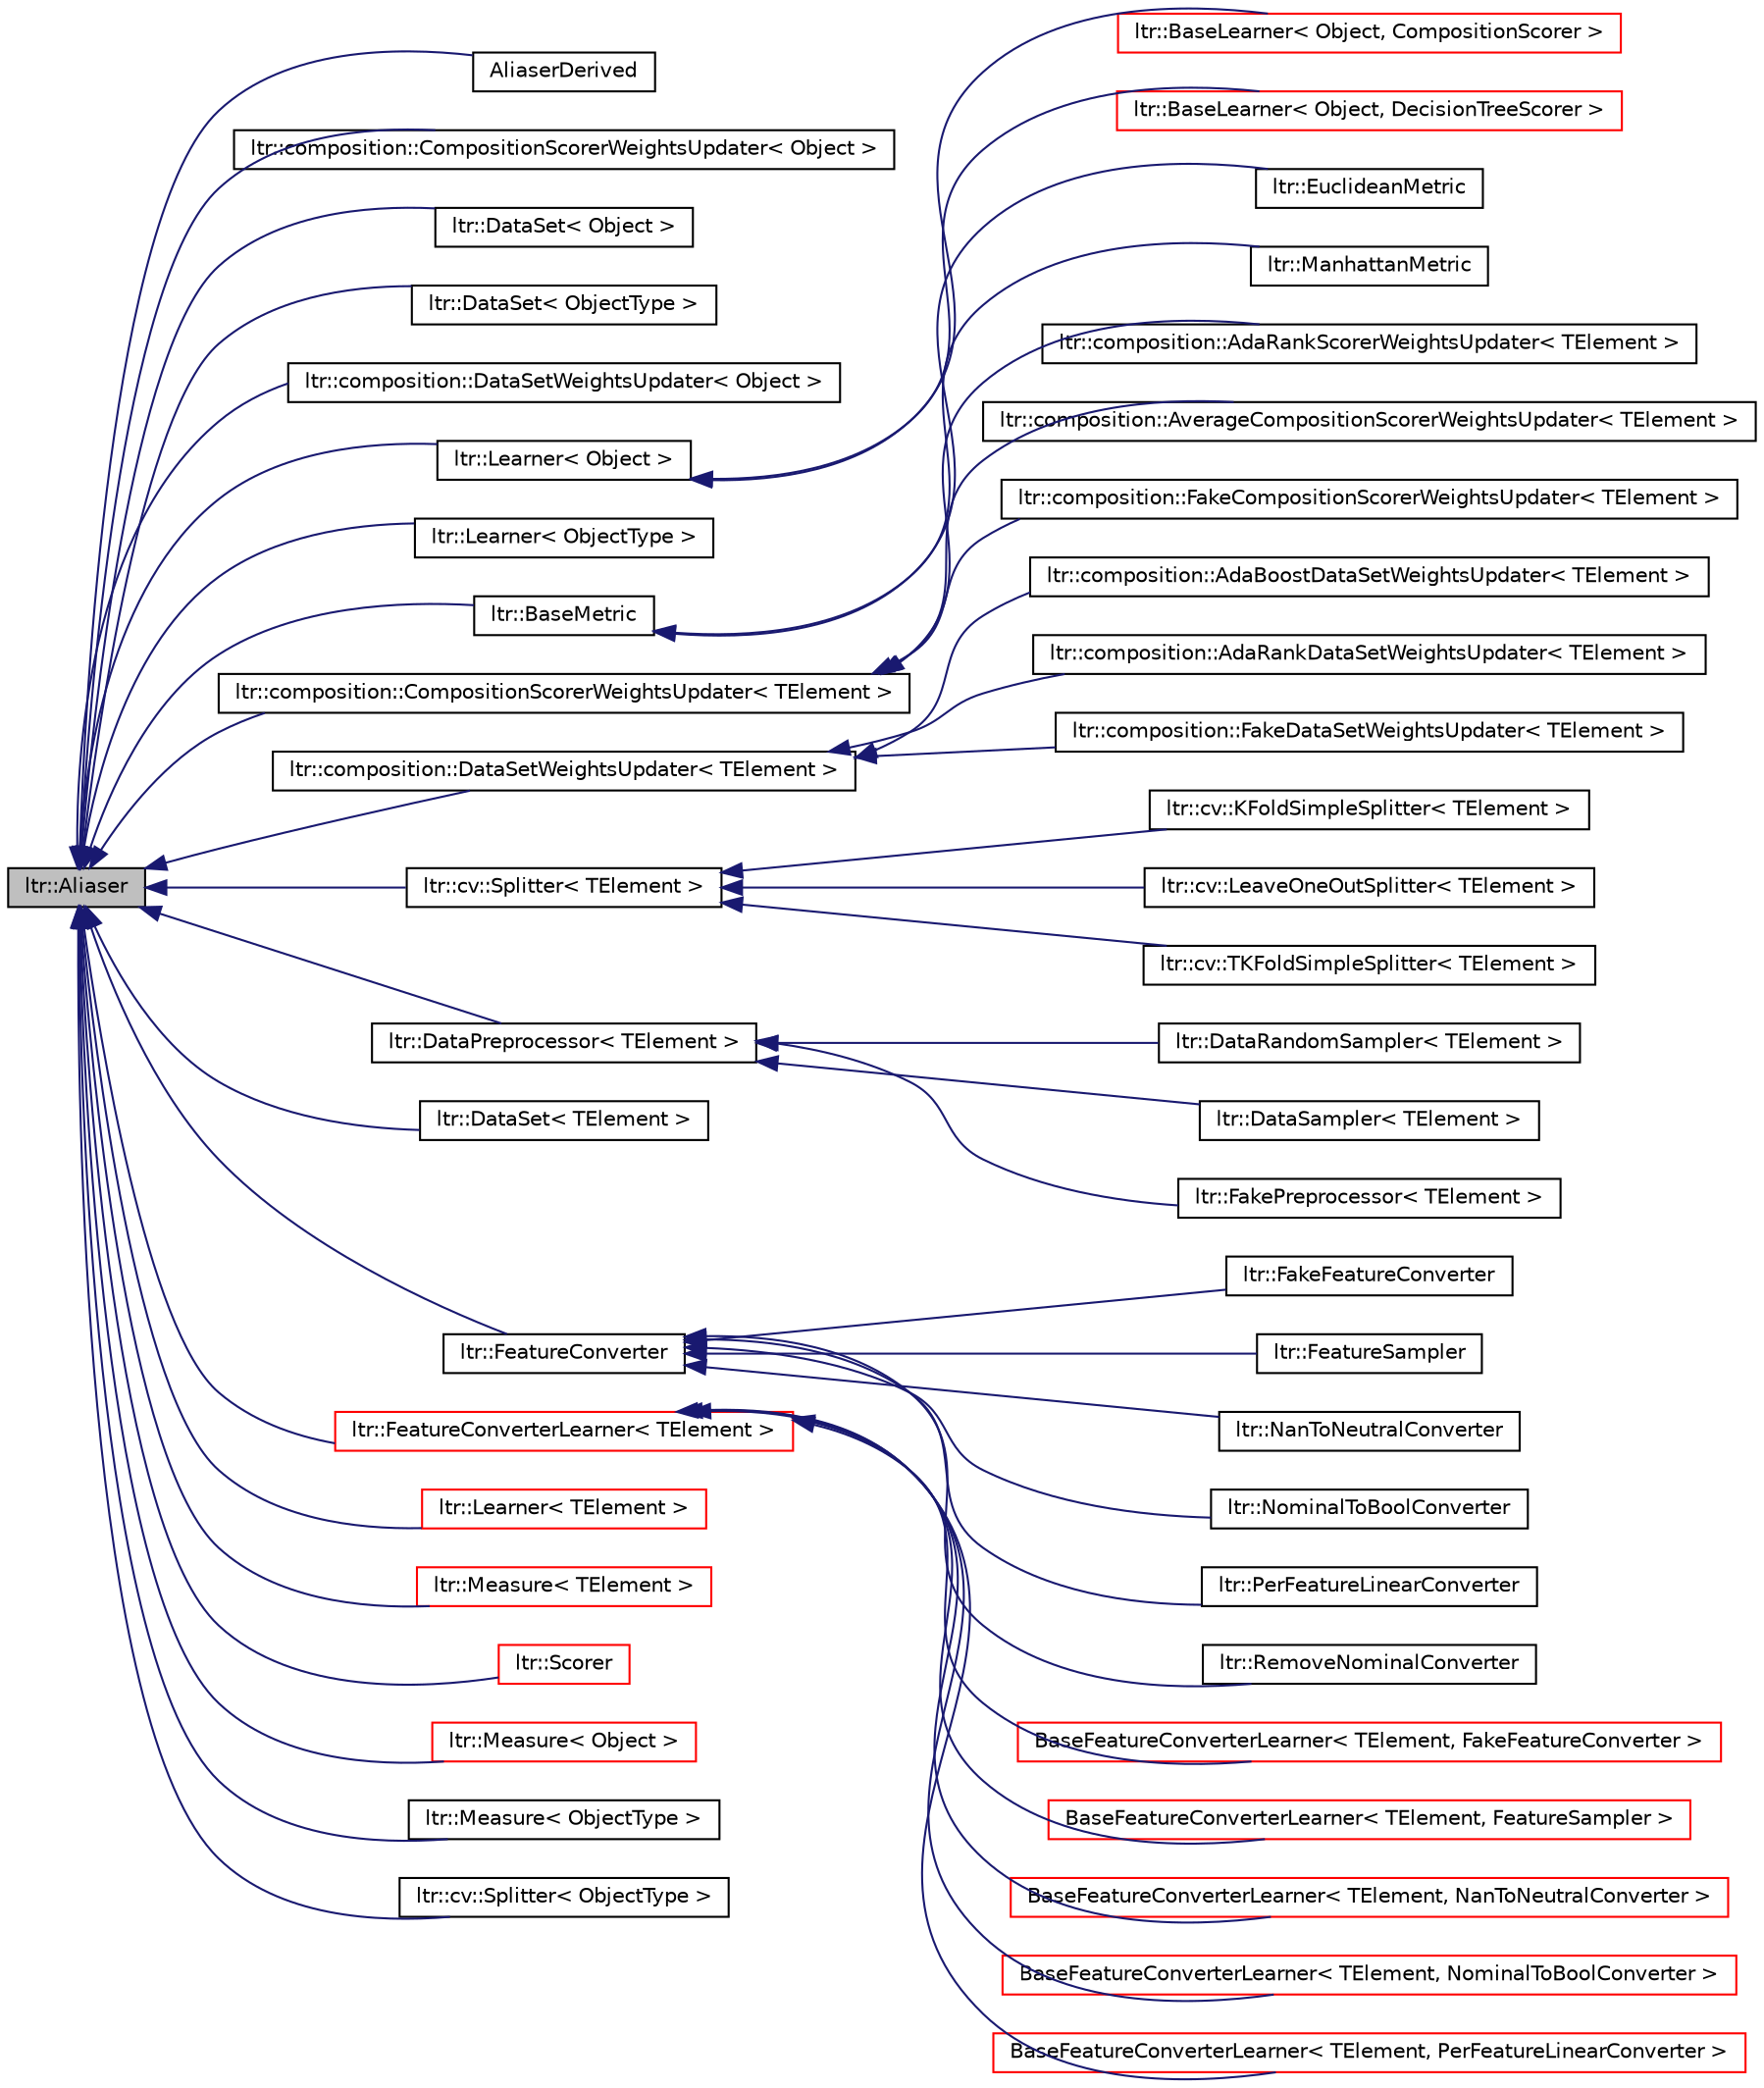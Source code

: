digraph G
{
  edge [fontname="Helvetica",fontsize="10",labelfontname="Helvetica",labelfontsize="10"];
  node [fontname="Helvetica",fontsize="10",shape=record];
  rankdir="LR";
  Node1 [label="ltr::Aliaser",height=0.2,width=0.4,color="black", fillcolor="grey75", style="filled" fontcolor="black"];
  Node1 -> Node2 [dir="back",color="midnightblue",fontsize="10",style="solid",fontname="Helvetica"];
  Node2 [label="AliaserDerived",height=0.2,width=0.4,color="black", fillcolor="white", style="filled",URL="$class_aliaser_derived.html"];
  Node1 -> Node3 [dir="back",color="midnightblue",fontsize="10",style="solid",fontname="Helvetica"];
  Node3 [label="ltr::composition::CompositionScorerWeightsUpdater\< Object \>",height=0.2,width=0.4,color="black", fillcolor="white", style="filled",URL="$classltr_1_1composition_1_1_composition_scorer_weights_updater.html"];
  Node1 -> Node4 [dir="back",color="midnightblue",fontsize="10",style="solid",fontname="Helvetica"];
  Node4 [label="ltr::DataSet\< Object \>",height=0.2,width=0.4,color="black", fillcolor="white", style="filled",URL="$classltr_1_1_data_set.html"];
  Node1 -> Node5 [dir="back",color="midnightblue",fontsize="10",style="solid",fontname="Helvetica"];
  Node5 [label="ltr::DataSet\< ObjectType \>",height=0.2,width=0.4,color="black", fillcolor="white", style="filled",URL="$classltr_1_1_data_set.html"];
  Node1 -> Node6 [dir="back",color="midnightblue",fontsize="10",style="solid",fontname="Helvetica"];
  Node6 [label="ltr::composition::DataSetWeightsUpdater\< Object \>",height=0.2,width=0.4,color="black", fillcolor="white", style="filled",URL="$classltr_1_1composition_1_1_data_set_weights_updater.html"];
  Node1 -> Node7 [dir="back",color="midnightblue",fontsize="10",style="solid",fontname="Helvetica"];
  Node7 [label="ltr::Learner\< Object \>",height=0.2,width=0.4,color="black", fillcolor="white", style="filled",URL="$classltr_1_1_learner.html"];
  Node7 -> Node8 [dir="back",color="midnightblue",fontsize="10",style="solid",fontname="Helvetica"];
  Node8 [label="ltr::BaseLearner\< Object, CompositionScorer \>",height=0.2,width=0.4,color="red", fillcolor="white", style="filled",URL="$classltr_1_1_base_learner.html"];
  Node7 -> Node9 [dir="back",color="midnightblue",fontsize="10",style="solid",fontname="Helvetica"];
  Node9 [label="ltr::BaseLearner\< Object, DecisionTreeScorer \>",height=0.2,width=0.4,color="red", fillcolor="white", style="filled",URL="$classltr_1_1_base_learner.html"];
  Node1 -> Node10 [dir="back",color="midnightblue",fontsize="10",style="solid",fontname="Helvetica"];
  Node10 [label="ltr::Learner\< ObjectType \>",height=0.2,width=0.4,color="black", fillcolor="white", style="filled",URL="$classltr_1_1_learner.html"];
  Node1 -> Node11 [dir="back",color="midnightblue",fontsize="10",style="solid",fontname="Helvetica"];
  Node11 [label="ltr::BaseMetric",height=0.2,width=0.4,color="black", fillcolor="white", style="filled",URL="$classltr_1_1_base_metric.html"];
  Node11 -> Node12 [dir="back",color="midnightblue",fontsize="10",style="solid",fontname="Helvetica"];
  Node12 [label="ltr::EuclideanMetric",height=0.2,width=0.4,color="black", fillcolor="white", style="filled",URL="$classltr_1_1_euclidean_metric.html"];
  Node11 -> Node13 [dir="back",color="midnightblue",fontsize="10",style="solid",fontname="Helvetica"];
  Node13 [label="ltr::ManhattanMetric",height=0.2,width=0.4,color="black", fillcolor="white", style="filled",URL="$classltr_1_1_manhattan_metric.html"];
  Node1 -> Node14 [dir="back",color="midnightblue",fontsize="10",style="solid",fontname="Helvetica"];
  Node14 [label="ltr::composition::CompositionScorerWeightsUpdater\< TElement \>",height=0.2,width=0.4,color="black", fillcolor="white", style="filled",URL="$classltr_1_1composition_1_1_composition_scorer_weights_updater.html"];
  Node14 -> Node15 [dir="back",color="midnightblue",fontsize="10",style="solid",fontname="Helvetica"];
  Node15 [label="ltr::composition::AdaRankScorerWeightsUpdater\< TElement \>",height=0.2,width=0.4,color="black", fillcolor="white", style="filled",URL="$classltr_1_1composition_1_1_ada_rank_scorer_weights_updater.html"];
  Node14 -> Node16 [dir="back",color="midnightblue",fontsize="10",style="solid",fontname="Helvetica"];
  Node16 [label="ltr::composition::AverageCompositionScorerWeightsUpdater\< TElement \>",height=0.2,width=0.4,color="black", fillcolor="white", style="filled",URL="$classltr_1_1composition_1_1_average_composition_scorer_weights_updater.html"];
  Node14 -> Node17 [dir="back",color="midnightblue",fontsize="10",style="solid",fontname="Helvetica"];
  Node17 [label="ltr::composition::FakeCompositionScorerWeightsUpdater\< TElement \>",height=0.2,width=0.4,color="black", fillcolor="white", style="filled",URL="$classltr_1_1composition_1_1_fake_composition_scorer_weights_updater.html"];
  Node1 -> Node18 [dir="back",color="midnightblue",fontsize="10",style="solid",fontname="Helvetica"];
  Node18 [label="ltr::composition::DataSetWeightsUpdater\< TElement \>",height=0.2,width=0.4,color="black", fillcolor="white", style="filled",URL="$classltr_1_1composition_1_1_data_set_weights_updater.html"];
  Node18 -> Node19 [dir="back",color="midnightblue",fontsize="10",style="solid",fontname="Helvetica"];
  Node19 [label="ltr::composition::AdaBoostDataSetWeightsUpdater\< TElement \>",height=0.2,width=0.4,color="black", fillcolor="white", style="filled",URL="$classltr_1_1composition_1_1_ada_boost_data_set_weights_updater.html"];
  Node18 -> Node20 [dir="back",color="midnightblue",fontsize="10",style="solid",fontname="Helvetica"];
  Node20 [label="ltr::composition::AdaRankDataSetWeightsUpdater\< TElement \>",height=0.2,width=0.4,color="black", fillcolor="white", style="filled",URL="$classltr_1_1composition_1_1_ada_rank_data_set_weights_updater.html"];
  Node18 -> Node21 [dir="back",color="midnightblue",fontsize="10",style="solid",fontname="Helvetica"];
  Node21 [label="ltr::composition::FakeDataSetWeightsUpdater\< TElement \>",height=0.2,width=0.4,color="black", fillcolor="white", style="filled",URL="$classltr_1_1composition_1_1_fake_data_set_weights_updater.html"];
  Node1 -> Node22 [dir="back",color="midnightblue",fontsize="10",style="solid",fontname="Helvetica"];
  Node22 [label="ltr::cv::Splitter\< TElement \>",height=0.2,width=0.4,color="black", fillcolor="white", style="filled",URL="$classltr_1_1cv_1_1_splitter.html"];
  Node22 -> Node23 [dir="back",color="midnightblue",fontsize="10",style="solid",fontname="Helvetica"];
  Node23 [label="ltr::cv::KFoldSimpleSplitter\< TElement \>",height=0.2,width=0.4,color="black", fillcolor="white", style="filled",URL="$classltr_1_1cv_1_1_k_fold_simple_splitter.html"];
  Node22 -> Node24 [dir="back",color="midnightblue",fontsize="10",style="solid",fontname="Helvetica"];
  Node24 [label="ltr::cv::LeaveOneOutSplitter\< TElement \>",height=0.2,width=0.4,color="black", fillcolor="white", style="filled",URL="$classltr_1_1cv_1_1_leave_one_out_splitter.html"];
  Node22 -> Node25 [dir="back",color="midnightblue",fontsize="10",style="solid",fontname="Helvetica"];
  Node25 [label="ltr::cv::TKFoldSimpleSplitter\< TElement \>",height=0.2,width=0.4,color="black", fillcolor="white", style="filled",URL="$classltr_1_1cv_1_1_t_k_fold_simple_splitter.html"];
  Node1 -> Node26 [dir="back",color="midnightblue",fontsize="10",style="solid",fontname="Helvetica"];
  Node26 [label="ltr::DataPreprocessor\< TElement \>",height=0.2,width=0.4,color="black", fillcolor="white", style="filled",URL="$classltr_1_1_data_preprocessor.html",tooltip="A base class for data preprocessors."];
  Node26 -> Node27 [dir="back",color="midnightblue",fontsize="10",style="solid",fontname="Helvetica"];
  Node27 [label="ltr::DataRandomSampler\< TElement \>",height=0.2,width=0.4,color="black", fillcolor="white", style="filled",URL="$classltr_1_1_data_random_sampler.html",tooltip="Acts as DataSampler with random indices each new applying (duplication may be allowed)."];
  Node26 -> Node28 [dir="back",color="midnightblue",fontsize="10",style="solid",fontname="Helvetica"];
  Node28 [label="ltr::DataSampler\< TElement \>",height=0.2,width=0.4,color="black", fillcolor="white", style="filled",URL="$classltr_1_1_data_sampler.html",tooltip="Samples elements with specififed indices from input DataSet. Duplication of indices leads to duplicat..."];
  Node26 -> Node29 [dir="back",color="midnightblue",fontsize="10",style="solid",fontname="Helvetica"];
  Node29 [label="ltr::FakePreprocessor\< TElement \>",height=0.2,width=0.4,color="black", fillcolor="white", style="filled",URL="$classltr_1_1_fake_preprocessor.html",tooltip="Does nothing with input DataSet."];
  Node1 -> Node30 [dir="back",color="midnightblue",fontsize="10",style="solid",fontname="Helvetica"];
  Node30 [label="ltr::DataSet\< TElement \>",height=0.2,width=0.4,color="black", fillcolor="white", style="filled",URL="$classltr_1_1_data_set.html"];
  Node1 -> Node31 [dir="back",color="midnightblue",fontsize="10",style="solid",fontname="Helvetica"];
  Node31 [label="ltr::FeatureConverter",height=0.2,width=0.4,color="black", fillcolor="white", style="filled",URL="$classltr_1_1_feature_converter.html",tooltip="A base class for feature converters."];
  Node31 -> Node32 [dir="back",color="midnightblue",fontsize="10",style="solid",fontname="Helvetica"];
  Node32 [label="ltr::FakeFeatureConverter",height=0.2,width=0.4,color="black", fillcolor="white", style="filled",URL="$classltr_1_1_fake_feature_converter.html"];
  Node31 -> Node33 [dir="back",color="midnightblue",fontsize="10",style="solid",fontname="Helvetica"];
  Node33 [label="ltr::FeatureSampler",height=0.2,width=0.4,color="black", fillcolor="white", style="filled",URL="$classltr_1_1_feature_sampler.html",tooltip="Samples features with specified indices."];
  Node31 -> Node34 [dir="back",color="midnightblue",fontsize="10",style="solid",fontname="Helvetica"];
  Node34 [label="ltr::NanToNeutralConverter",height=0.2,width=0.4,color="black", fillcolor="white", style="filled",URL="$classltr_1_1_nan_to_neutral_converter.html"];
  Node31 -> Node35 [dir="back",color="midnightblue",fontsize="10",style="solid",fontname="Helvetica"];
  Node35 [label="ltr::NominalToBoolConverter",height=0.2,width=0.4,color="black", fillcolor="white", style="filled",URL="$classltr_1_1_nominal_to_bool_converter.html",tooltip="Converts nominal features to boolean."];
  Node31 -> Node36 [dir="back",color="midnightblue",fontsize="10",style="solid",fontname="Helvetica"];
  Node36 [label="ltr::PerFeatureLinearConverter",height=0.2,width=0.4,color="black", fillcolor="white", style="filled",URL="$classltr_1_1_per_feature_linear_converter.html",tooltip="Perform linear transformation of each feature."];
  Node31 -> Node37 [dir="back",color="midnightblue",fontsize="10",style="solid",fontname="Helvetica"];
  Node37 [label="ltr::RemoveNominalConverter",height=0.2,width=0.4,color="black", fillcolor="white", style="filled",URL="$classltr_1_1_remove_nominal_converter.html",tooltip="Remove all nominal features."];
  Node1 -> Node38 [dir="back",color="midnightblue",fontsize="10",style="solid",fontname="Helvetica"];
  Node38 [label="ltr::FeatureConverterLearner\< TElement \>",height=0.2,width=0.4,color="red", fillcolor="white", style="filled",URL="$classltr_1_1_feature_converter_learner.html",tooltip="Learns input dataset and produces a FeatureConverter."];
  Node38 -> Node39 [dir="back",color="midnightblue",fontsize="10",style="solid",fontname="Helvetica"];
  Node39 [label="BaseFeatureConverterLearner\< TElement, FakeFeatureConverter \>",height=0.2,width=0.4,color="red", fillcolor="white", style="filled",URL="$classltr_1_1_base_feature_converter_learner.html"];
  Node38 -> Node40 [dir="back",color="midnightblue",fontsize="10",style="solid",fontname="Helvetica"];
  Node40 [label="BaseFeatureConverterLearner\< TElement, FeatureSampler \>",height=0.2,width=0.4,color="red", fillcolor="white", style="filled",URL="$classltr_1_1_base_feature_converter_learner.html"];
  Node38 -> Node41 [dir="back",color="midnightblue",fontsize="10",style="solid",fontname="Helvetica"];
  Node41 [label="BaseFeatureConverterLearner\< TElement, NanToNeutralConverter \>",height=0.2,width=0.4,color="red", fillcolor="white", style="filled",URL="$classltr_1_1_base_feature_converter_learner.html"];
  Node38 -> Node42 [dir="back",color="midnightblue",fontsize="10",style="solid",fontname="Helvetica"];
  Node42 [label="BaseFeatureConverterLearner\< TElement, NominalToBoolConverter \>",height=0.2,width=0.4,color="red", fillcolor="white", style="filled",URL="$classltr_1_1_base_feature_converter_learner.html"];
  Node38 -> Node43 [dir="back",color="midnightblue",fontsize="10",style="solid",fontname="Helvetica"];
  Node43 [label="BaseFeatureConverterLearner\< TElement, PerFeatureLinearConverter \>",height=0.2,width=0.4,color="red", fillcolor="white", style="filled",URL="$classltr_1_1_base_feature_converter_learner.html"];
  Node1 -> Node44 [dir="back",color="midnightblue",fontsize="10",style="solid",fontname="Helvetica"];
  Node44 [label="ltr::Learner\< TElement \>",height=0.2,width=0.4,color="red", fillcolor="white", style="filled",URL="$classltr_1_1_learner.html",tooltip="Learns input dataset and produces a Scorer."];
  Node1 -> Node45 [dir="back",color="midnightblue",fontsize="10",style="solid",fontname="Helvetica"];
  Node45 [label="ltr::Measure\< TElement \>",height=0.2,width=0.4,color="red", fillcolor="white", style="filled",URL="$classltr_1_1_measure.html"];
  Node1 -> Node46 [dir="back",color="midnightblue",fontsize="10",style="solid",fontname="Helvetica"];
  Node46 [label="ltr::Scorer",height=0.2,width=0.4,color="red", fillcolor="white", style="filled",URL="$classltr_1_1_scorer.html"];
  Node1 -> Node47 [dir="back",color="midnightblue",fontsize="10",style="solid",fontname="Helvetica"];
  Node47 [label="ltr::Measure\< Object \>",height=0.2,width=0.4,color="red", fillcolor="white", style="filled",URL="$classltr_1_1_measure.html"];
  Node1 -> Node48 [dir="back",color="midnightblue",fontsize="10",style="solid",fontname="Helvetica"];
  Node48 [label="ltr::Measure\< ObjectType \>",height=0.2,width=0.4,color="black", fillcolor="white", style="filled",URL="$classltr_1_1_measure.html"];
  Node1 -> Node49 [dir="back",color="midnightblue",fontsize="10",style="solid",fontname="Helvetica"];
  Node49 [label="ltr::cv::Splitter\< ObjectType \>",height=0.2,width=0.4,color="black", fillcolor="white", style="filled",URL="$classltr_1_1cv_1_1_splitter.html"];
}
